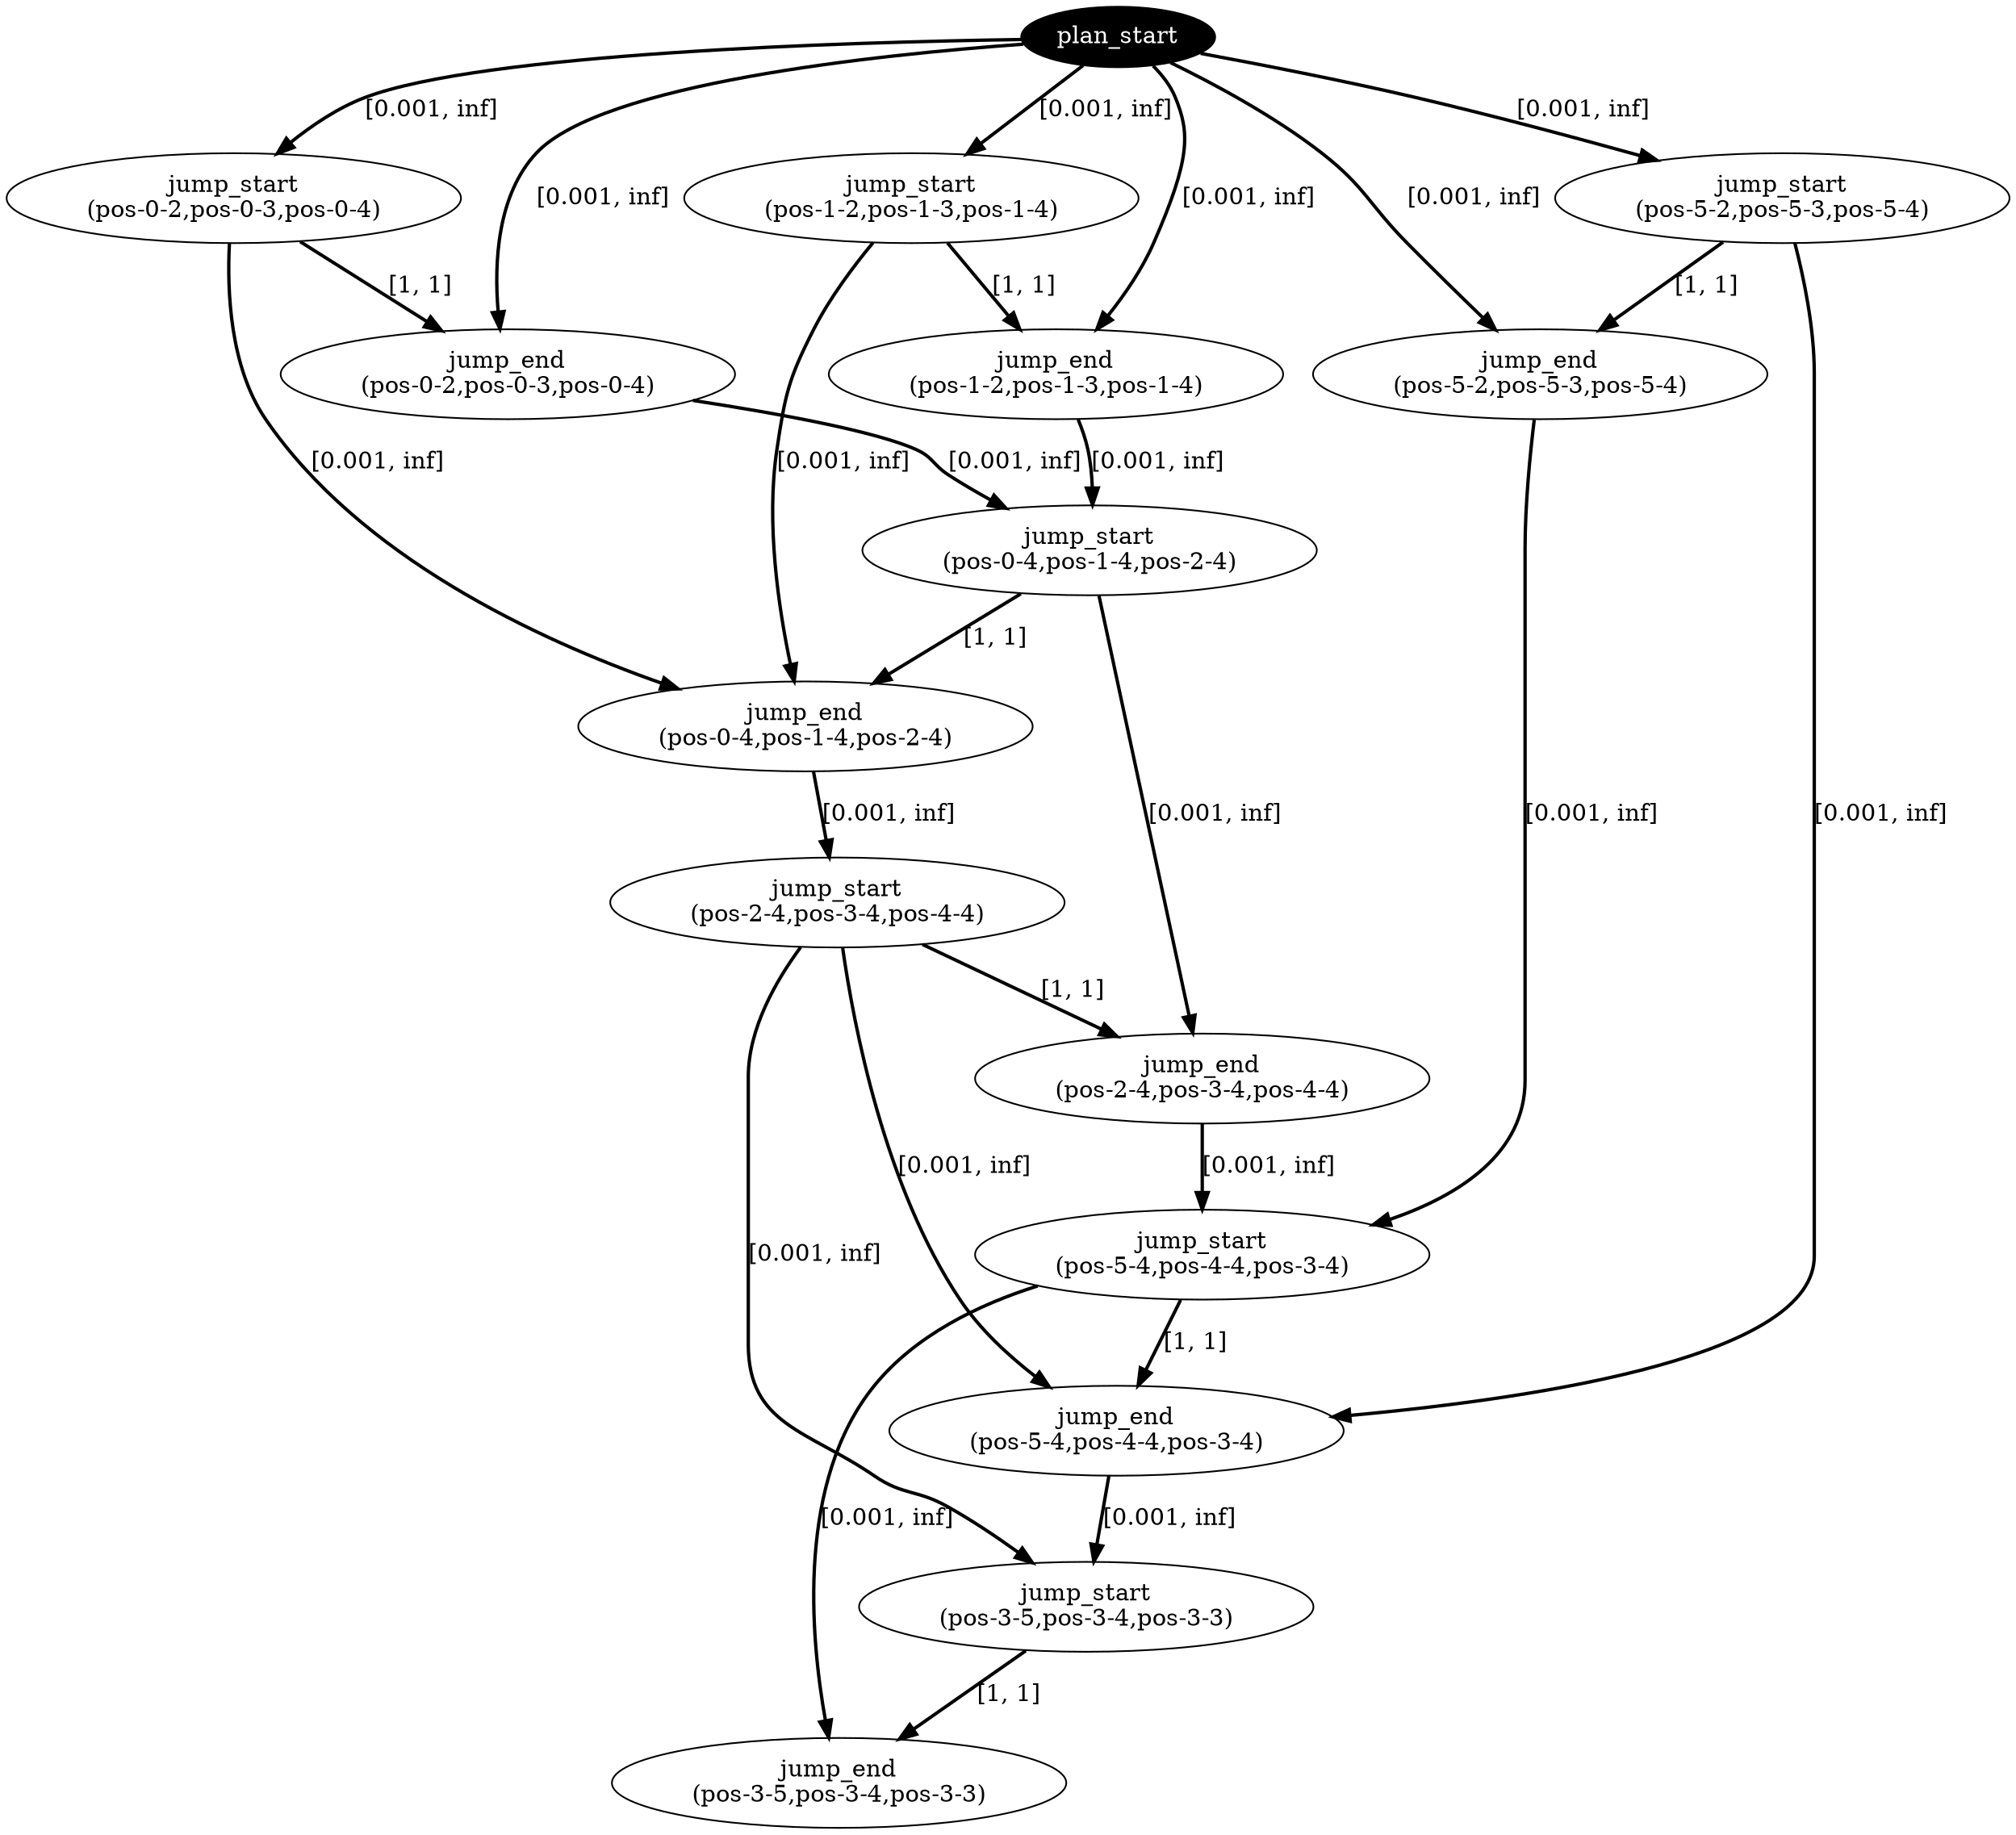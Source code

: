 digraph plan {
0[ label="plan_start",style=filled,fillcolor=black,fontcolor=white];
1[ label="jump_start
(pos-0-2,pos-0-3,pos-0-4)"];
2[ label="jump_end
(pos-0-2,pos-0-3,pos-0-4)"];
3[ label="jump_start
(pos-1-2,pos-1-3,pos-1-4)"];
4[ label="jump_end
(pos-1-2,pos-1-3,pos-1-4)"];
5[ label="jump_start
(pos-5-2,pos-5-3,pos-5-4)"];
6[ label="jump_end
(pos-5-2,pos-5-3,pos-5-4)"];
7[ label="jump_start
(pos-0-4,pos-1-4,pos-2-4)"];
8[ label="jump_end
(pos-0-4,pos-1-4,pos-2-4)"];
9[ label="jump_start
(pos-2-4,pos-3-4,pos-4-4)"];
10[ label="jump_end
(pos-2-4,pos-3-4,pos-4-4)"];
11[ label="jump_start
(pos-5-4,pos-4-4,pos-3-4)"];
12[ label="jump_end
(pos-5-4,pos-4-4,pos-3-4)"];
13[ label="jump_start
(pos-3-5,pos-3-4,pos-3-3)"];
14[ label="jump_end
(pos-3-5,pos-3-4,pos-3-3)"];
"0" -> "1" [ label="[0.001, inf]" , penwidth=2, color="black"]
"0" -> "3" [ label="[0.001, inf]" , penwidth=2, color="black"]
"0" -> "5" [ label="[0.001, inf]" , penwidth=2, color="black"]
"1" -> "2" [ label="[1, 1]" , penwidth=2, color="black"]
"0" -> "2" [ label="[0.001, inf]" , penwidth=2, color="black"]
"3" -> "4" [ label="[1, 1]" , penwidth=2, color="black"]
"0" -> "4" [ label="[0.001, inf]" , penwidth=2, color="black"]
"5" -> "6" [ label="[1, 1]" , penwidth=2, color="black"]
"0" -> "6" [ label="[0.001, inf]" , penwidth=2, color="black"]
"2" -> "7" [ label="[0.001, inf]" , penwidth=2, color="black"]
"4" -> "7" [ label="[0.001, inf]" , penwidth=2, color="black"]
"7" -> "8" [ label="[1, 1]" , penwidth=2, color="black"]
"3" -> "8" [ label="[0.001, inf]" , penwidth=2, color="black"]
"1" -> "8" [ label="[0.001, inf]" , penwidth=2, color="black"]
"8" -> "9" [ label="[0.001, inf]" , penwidth=2, color="black"]
"9" -> "10" [ label="[1, 1]" , penwidth=2, color="black"]
"7" -> "10" [ label="[0.001, inf]" , penwidth=2, color="black"]
"6" -> "11" [ label="[0.001, inf]" , penwidth=2, color="black"]
"10" -> "11" [ label="[0.001, inf]" , penwidth=2, color="black"]
"11" -> "12" [ label="[1, 1]" , penwidth=2, color="black"]
"9" -> "12" [ label="[0.001, inf]" , penwidth=2, color="black"]
"5" -> "12" [ label="[0.001, inf]" , penwidth=2, color="black"]
"12" -> "13" [ label="[0.001, inf]" , penwidth=2, color="black"]
"9" -> "13" [ label="[0.001, inf]" , penwidth=2, color="black"]
"13" -> "14" [ label="[1, 1]" , penwidth=2, color="black"]
"11" -> "14" [ label="[0.001, inf]" , penwidth=2, color="black"]
}
